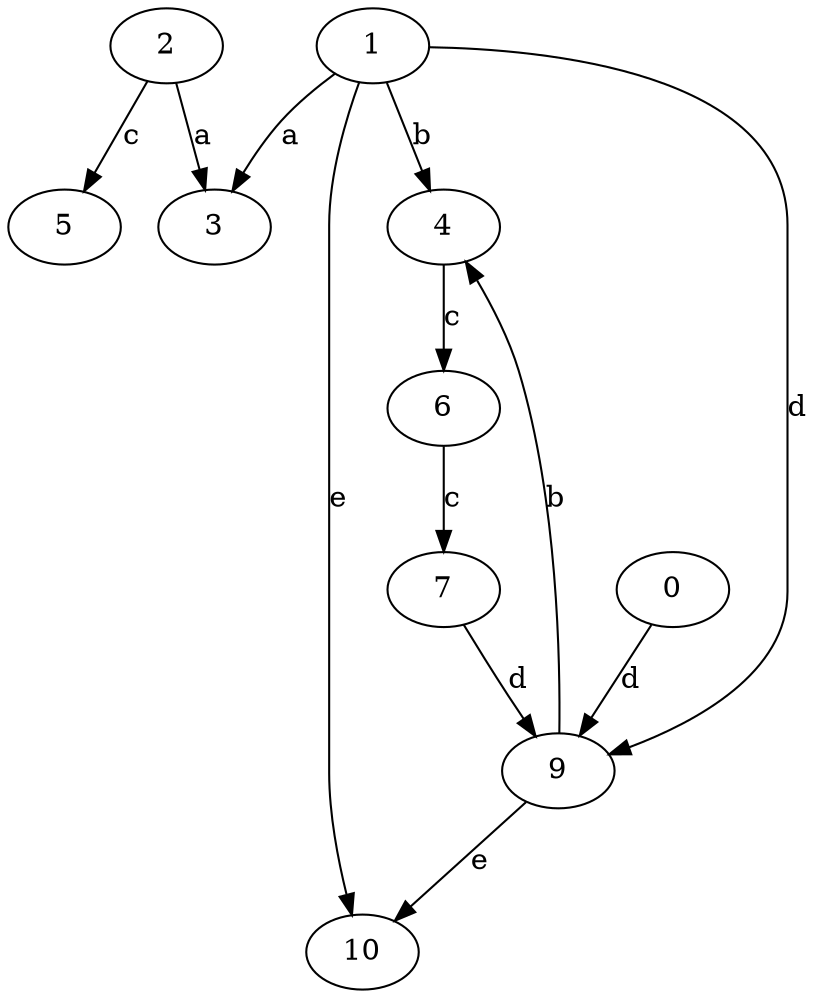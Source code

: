 strict digraph  {
2;
3;
0;
4;
1;
5;
6;
7;
9;
10;
2 -> 3  [label=a];
2 -> 5  [label=c];
0 -> 9  [label=d];
4 -> 6  [label=c];
1 -> 3  [label=a];
1 -> 4  [label=b];
1 -> 9  [label=d];
1 -> 10  [label=e];
6 -> 7  [label=c];
7 -> 9  [label=d];
9 -> 4  [label=b];
9 -> 10  [label=e];
}
